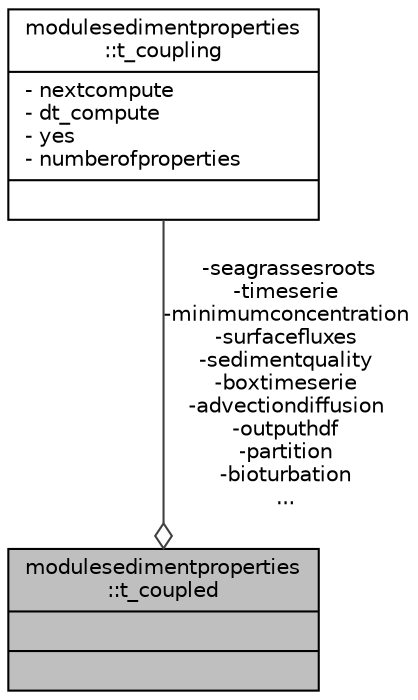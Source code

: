 digraph "modulesedimentproperties::t_coupled"
{
 // LATEX_PDF_SIZE
  edge [fontname="Helvetica",fontsize="10",labelfontname="Helvetica",labelfontsize="10"];
  node [fontname="Helvetica",fontsize="10",shape=record];
  Node1 [label="{modulesedimentproperties\l::t_coupled\n||}",height=0.2,width=0.4,color="black", fillcolor="grey75", style="filled", fontcolor="black",tooltip=" "];
  Node2 -> Node1 [color="grey25",fontsize="10",style="solid",label=" -seagrassesroots\n-timeserie\n-minimumconcentration\n-surfacefluxes\n-sedimentquality\n-boxtimeserie\n-advectiondiffusion\n-outputhdf\n-partition\n-bioturbation\n..." ,arrowhead="odiamond",fontname="Helvetica"];
  Node2 [label="{modulesedimentproperties\l::t_coupling\n|- nextcompute\l- dt_compute\l- yes\l- numberofproperties\l|}",height=0.2,width=0.4,color="black", fillcolor="white", style="filled",URL="$structmodulesedimentproperties_1_1t__coupling.html",tooltip=" "];
}
